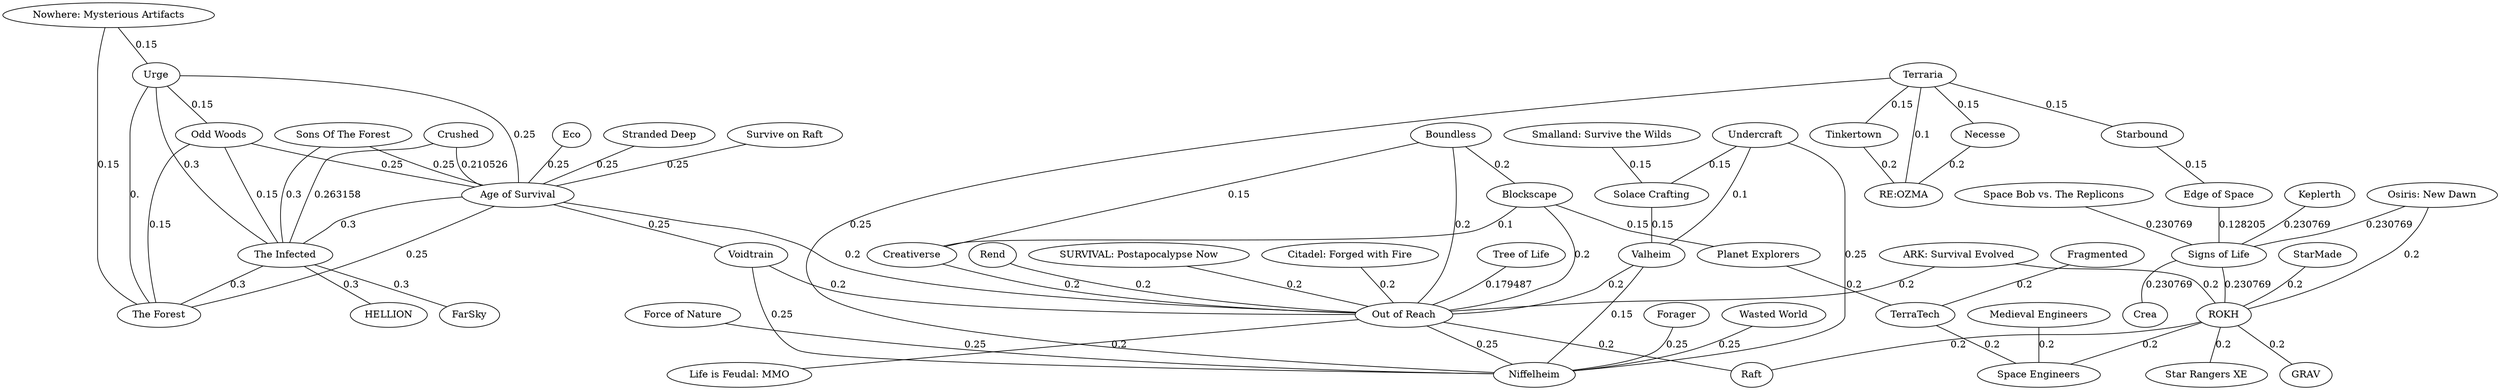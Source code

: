 strict graph { 
  ratio=fill
  "Nowhere: Mysterious Artifacts" -- "The Forest" [label=0.15 color="black"]
  "Nowhere: Mysterious Artifacts" -- "Urge" [label=0.15 color="black"]
  "Urge" -- "Age of Survival" [label=0.25 color="black"]
  "Urge" -- "The Forest" [label=0. color="black"]
  "Urge" -- "Nowhere: Mysterious Artifacts" [label=0.15 color="black"]
  "Urge" -- "Odd Woods" [label=0.15 color="black"]
  "Urge" -- "The Infected" [label=0.3 color="black"]
  "Eco" -- "Age of Survival" [label=0.25 color="black"]
  "Crushed" -- "Age of Survival" [label=0.210526 color="black"]
  "Crushed" -- "The Infected" [label=0.263158 color="black"]
  "Stranded Deep" -- "Age of Survival" [label=0.25 color="black"]
  "Survive on Raft" -- "Age of Survival" [label=0.25 color="black"]
  "Odd Woods" -- "Age of Survival" [label=0.25 color="black"]
  "Odd Woods" -- "The Forest" [label=0.15 color="black"]
  "Odd Woods" -- "Urge" [label=0.15 color="black"]
  "Odd Woods" -- "The Infected" [label=0.15 color="black"]
  "Sons Of The Forest" -- "Age of Survival" [label=0.25 color="black"]
  "Sons Of The Forest" -- "The Infected" [label=0.3 color="black"]
  "Age of Survival" -- "Out of Reach" [label=0.2 color="black"]
  "Age of Survival" -- "Voidtrain" [label=0.25 color="black"]
  "Age of Survival" -- "Sons Of The Forest" [label=0.25 color="black"]
  "Age of Survival" -- "Odd Woods" [label=0.25 color="black"]
  "Age of Survival" -- "Stranded Deep" [label=0.25 color="black"]
  "Age of Survival" -- "The Forest" [label=0.25 color="black"]
  "Age of Survival" -- "Crushed" [label=0.210526 color="black"]
  "Age of Survival" -- "Eco" [label=0.25 color="black"]
  "Age of Survival" -- "Survive on Raft" [label=0.25 color="black"]
  "Age of Survival" -- "Urge" [label=0.25 color="black"]
  "Age of Survival" -- "The Infected" [label=0.3 color="black"]
  "SURVIVAL: Postapocalypse Now" -- "Out of Reach" [label=0.2 color="black"]
  "Citadel: Forged with Fire" -- "Out of Reach" [label=0.2 color="black"]
  "Tree of Life" -- "Out of Reach" [label=0.179487 color="black"]
  "Boundless" -- "Creativerse" [label=0.15 color="black"]
  "Boundless" -- "Blockscape" [label=0.2 color="black"]
  "Boundless" -- "Out of Reach" [label=0.2 color="black"]
  "Blockscape" -- "Planet Explorers" [label=0.15 color="black"]
  "Blockscape" -- "Creativerse" [label=0.1 color="black"]
  "Blockscape" -- "Boundless" [label=0.2 color="black"]
  "Blockscape" -- "Out of Reach" [label=0.2 color="black"]
  "Planet Explorers" -- "TerraTech" [label=0.2 color="black"]
  "Planet Explorers" -- "Blockscape" [label=0.15 color="black"]
  "Terraria" -- "Niffelheim" [label=0.25 color="black"]
  "Terraria" -- "RE:OZMA" [label=0.1 color="black"]
  "Terraria" -- "Necesse" [label=0.15 color="black"]
  "Terraria" -- "Tinkertown" [label=0.15 color="black"]
  "Terraria" -- "Starbound" [label=0.15 color="black"]
  "Tinkertown" -- "RE:OZMA" [label=0.2 color="black"]
  "Tinkertown" -- "Terraria" [label=0.15 color="black"]
  "Undercraft" -- "Valheim" [label=0.1 color="black"]
  "Undercraft" -- "Solace Crafting" [label=0.15 color="black"]
  "Undercraft" -- "Niffelheim" [label=0.25 color="black"]
  "Starbound" -- "Terraria" [label=0.15 color="black"]
  "Starbound" -- "Edge of Space" [label=0.15 color="black"]
  "Space Bob vs. The Replicons" -- "Signs of Life" [label=0.230769 color="black"]
  "Voidtrain" -- "Niffelheim" [label=0.25 color="black"]
  "Voidtrain" -- "Out of Reach" [label=0.2 color="black"]
  "Voidtrain" -- "Age of Survival" [label=0.25 color="black"]
  "Fragmented" -- "TerraTech" [label=0.2 color="black"]
  "StarMade" -- "ROKH" [label=0.2 color="black"]
  "Forager" -- "Niffelheim" [label=0.25 color="black"]
  "Smalland: Survive the Wilds" -- "Solace Crafting" [label=0.15 color="black"]
  "Solace Crafting" -- "Undercraft" [label=0.15 color="black"]
  "Solace Crafting" -- "Smalland: Survive the Wilds" [label=0.15 color="black"]
  "Solace Crafting" -- "Valheim" [label=0.15 color="black"]
  "The Infected" -- "Odd Woods" [label=0.15 color="black"]
  "The Infected" -- "HELLION" [label=0.3 color="black"]
  "The Infected" -- "FarSky" [label=0.3 color="black"]
  "The Infected" -- "Sons Of The Forest" [label=0.3 color="black"]
  "The Infected" -- "The Forest" [label=0.3 color="black"]
  "The Infected" -- "Crushed" [label=0.263158 color="black"]
  "The Infected" -- "Urge" [label=0.3 color="black"]
  "The Infected" -- "Age of Survival" [label=0.3 color="black"]
  "ARK: Survival Evolved" -- "ROKH" [label=0.2 color="black"]
  "ARK: Survival Evolved" -- "Out of Reach" [label=0.2 color="black"]
  "Wasted World" -- "Niffelheim" [label=0.25 color="black"]
  "Medieval Engineers" -- "Space Engineers" [label=0.2 color="black"]
  "Valheim" -- "Undercraft" [label=0.1 color="black"]
  "Valheim" -- "Solace Crafting" [label=0.15 color="black"]
  "Valheim" -- "Niffelheim" [label=0.15 color="black"]
  "Valheim" -- "Out of Reach" [label=0.2 color="black"]
  "HELLION" -- "The Infected" [label=0.3 color="black"]
  "Necesse" -- "RE:OZMA" [label=0.2 color="black"]
  "Necesse" -- "Terraria" [label=0.15 color="black"]
  "Creativerse" -- "Blockscape" [label=0.1 color="black"]
  "Creativerse" -- "Boundless" [label=0.15 color="black"]
  "Creativerse" -- "Out of Reach" [label=0.2 color="black"]
  "Osiris: New Dawn" -- "Signs of Life" [label=0.230769 color="black"]
  "Osiris: New Dawn" -- "ROKH" [label=0.2 color="black"]
  "Rend" -- "Out of Reach" [label=0.2 color="black"]
  "Out of Reach" -- "Niffelheim" [label=0.25 color="black"]
  "Out of Reach" -- "Boundless" [label=0.2 color="black"]
  "Out of Reach" -- "Tree of Life" [label=0.179487 color="black"]
  "Out of Reach" -- "Rend" [label=0.2 color="black"]
  "Out of Reach" -- "Life is Feudal: MMO" [label=0.2 color="black"]
  "Out of Reach" -- "Voidtrain" [label=0.2 color="black"]
  "Out of Reach" -- "Citadel: Forged with Fire" [label=0.2 color="black"]
  "Out of Reach" -- "SURVIVAL: Postapocalypse Now" [label=0.2 color="black"]
  "Out of Reach" -- "Blockscape" [label=0.2 color="black"]
  "Out of Reach" -- "Raft" [label=0.2 color="black"]
  "Out of Reach" -- "Creativerse" [label=0.2 color="black"]
  "Out of Reach" -- "Valheim" [label=0.2 color="black"]
  "Out of Reach" -- "ARK: Survival Evolved" [label=0.2 color="black"]
  "Out of Reach" -- "Age of Survival" [label=0.2 color="black"]
  "RE:OZMA" -- "Terraria" [label=0.1 color="black"]
  "RE:OZMA" -- "Tinkertown" [label=0.2 color="black"]
  "RE:OZMA" -- "Necesse" [label=0.2 color="black"]
  "Keplerth" -- "Signs of Life" [label=0.230769 color="black"]
  "Edge of Space" -- "Starbound" [label=0.15 color="black"]
  "Edge of Space" -- "Signs of Life" [label=0.128205 color="black"]
  "Force of Nature" -- "Niffelheim" [label=0.25 color="black"]
  "Niffelheim" -- "Valheim" [label=0.15 color="black"]
  "Niffelheim" -- "Voidtrain" [label=0.25 color="black"]
  "Niffelheim" -- "Undercraft" [label=0.25 color="black"]
  "Niffelheim" -- "Out of Reach" [label=0.25 color="black"]
  "Niffelheim" -- "Force of Nature" [label=0.25 color="black"]
  "Niffelheim" -- "Wasted World" [label=0.25 color="black"]
  "Niffelheim" -- "Forager" [label=0.25 color="black"]
  "Niffelheim" -- "Terraria" [label=0.25 color="black"]
  "Signs of Life" -- "Edge of Space" [label=0.128205 color="black"]
  "Signs of Life" -- "Osiris: New Dawn" [label=0.230769 color="black"]
  "Signs of Life" -- "Crea" [label=0.230769 color="black"]
  "Signs of Life" -- "Space Bob vs. The Replicons" [label=0.230769 color="black"]
  "Signs of Life" -- "Keplerth" [label=0.230769 color="black"]
  "Signs of Life" -- "ROKH" [label=0.230769 color="black"]
  "Crea" -- "Signs of Life" [label=0.230769 color="black"]
  "ROKH" -- "Signs of Life" [label=0.230769 color="black"]
  "ROKH" -- "Star Rangers XE" [label=0.2 color="black"]
  "ROKH" -- "Osiris: New Dawn" [label=0.2 color="black"]
  "ROKH" -- "Raft" [label=0.2 color="black"]
  "ROKH" -- "ARK: Survival Evolved" [label=0.2 color="black"]
  "ROKH" -- "StarMade" [label=0.2 color="black"]
  "ROKH" -- "GRAV" [label=0.2 color="black"]
  "ROKH" -- "Space Engineers" [label=0.2 color="black"]
  "Life is Feudal: MMO" -- "Out of Reach" [label=0.2 color="black"]
  "Star Rangers XE" -- "ROKH" [label=0.2 color="black"]
  "Raft" -- "ROKH" [label=0.2 color="black"]
  "Raft" -- "Out of Reach" [label=0.2 color="black"]
  "FarSky" -- "The Infected" [label=0.3 color="black"]
  "GRAV" -- "ROKH" [label=0.2 color="black"]
  "The Forest" -- "Age of Survival" [label=0.25 color="black"]
  "The Forest" -- "Urge" [label=0. color="black"]
  "The Forest" -- "Odd Woods" [label=0.15 color="black"]
  "The Forest" -- "Nowhere: Mysterious Artifacts" [label=0.15 color="black"]
  "The Forest" -- "The Infected" [label=0.3 color="black"]
  "TerraTech" -- "Space Engineers" [label=0.2 color="black"]
  "TerraTech" -- "Fragmented" [label=0.2 color="black"]
  "TerraTech" -- "Planet Explorers" [label=0.2 color="black"]
  "Space Engineers" -- "ROKH" [label=0.2 color="black"]
  "Space Engineers" -- "Medieval Engineers" [label=0.2 color="black"]
  "Space Engineers" -- "TerraTech" [label=0.2 color="black"]
}
